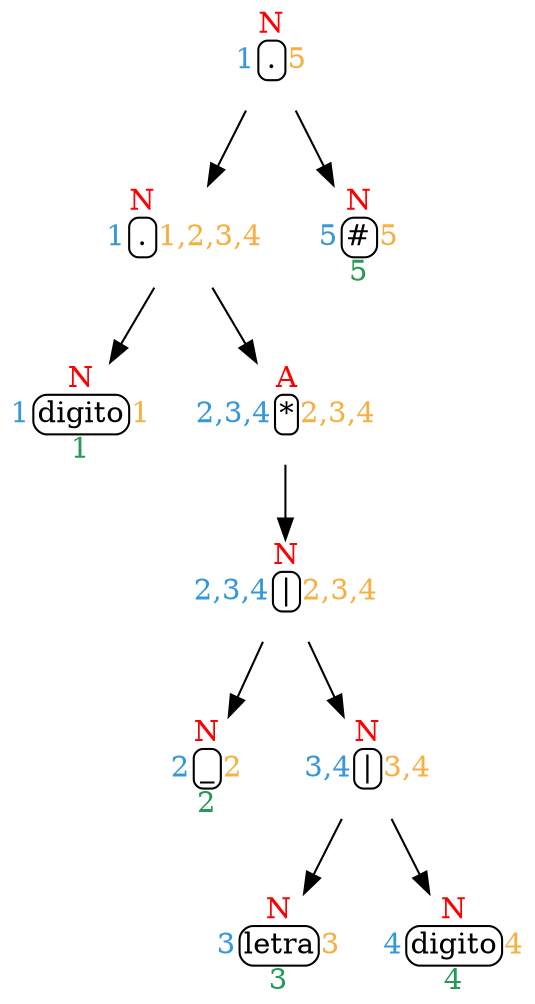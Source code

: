 digraph afd {
rankdir=TD;
"1000"[shape=none, margin=0, label=<<TABLE BORDER="0" CELLBORDER="0" CELLSPACING="0" CELLPADDING="1" weight='bold'>
<TR><TD ROWSPAN="3"><FONT COLOR="#3498DB">1</FONT></TD>
<TD CELLPADDING="0"><FONT COLOR="red">N</FONT></TD>
<TD ROWSPAN="3"><FONT COLOR="#F5B041">5</FONT></TD></TR>
<TR><TD style="rounded" BORDER="1">.</TD></TR>
<TR><TD CELLPADDING="0"><FONT COLOR="#239B56"> </FONT></TD></TR>
</TABLE>>];
"8"[shape=none, margin=0, label=<<TABLE BORDER="0" CELLBORDER="0" CELLSPACING="0" CELLPADDING="1">
<TR><TD ROWSPAN="3"><FONT COLOR="#3498DB">1</FONT></TD>
<TD CELLPADDING="0"><FONT COLOR="red">N</FONT></TD>
<TD ROWSPAN="3"><FONT COLOR="#F5B041">1,2,3,4</FONT></TD></TR>
<TR><TD style="rounded" BORDER="1">.</TD></TR>
<TR><TD CELLPADDING="0"><FONT COLOR="#239B56"> </FONT></TD></TR>
</TABLE>>];
"1000"->"8"
"#"[shape=none, margin=0, label=<<TABLE BORDER="0" CELLBORDER="0" CELLSPACING="0" CELLPADDING="1">
<TR><TD ROWSPAN="3"><FONT COLOR="#3498DB">5</FONT></TD>
<TD CELLPADDING="0"><FONT COLOR="red">N</FONT></TD>
<TD ROWSPAN="3"><FONT COLOR="#F5B041">5</FONT></TD></TR>
<TR><TD style="rounded" BORDER="1">#</TD></TR>
<TR><TD CELLPADDING="0"><FONT COLOR="#239B56">5</FONT></TD></TR>
</TABLE>>];
"1000"->"#"
"8"[shape=none, margin=0, label=<<TABLE BORDER="0" CELLBORDER="0" CELLSPACING="0" CELLPADDING="1" weight='bold'>
<TR><TD ROWSPAN="3"><FONT COLOR="#3498DB">1</FONT></TD>
<TD CELLPADDING="0"><FONT COLOR="red">N</FONT></TD>
<TD ROWSPAN="3"><FONT COLOR="#F5B041">1,2,3,4</FONT></TD></TR>
<TR><TD style="rounded" BORDER="1">.</TD></TR>
<TR><TD CELLPADDING="0"><FONT COLOR="#239B56"> </FONT></TD></TR>
</TABLE>>];
"1"[shape=none, margin=0, label=<<TABLE BORDER="0" CELLBORDER="0" CELLSPACING="0" CELLPADDING="1">
<TR><TD ROWSPAN="3"><FONT COLOR="#3498DB">1</FONT></TD>
<TD CELLPADDING="0"><FONT COLOR="red">N</FONT></TD>
<TD ROWSPAN="3"><FONT COLOR="#F5B041">1</FONT></TD></TR>
<TR><TD style="rounded" BORDER="1">digito</TD></TR>
<TR><TD CELLPADDING="0"><FONT COLOR="#239B56">1</FONT></TD></TR>
</TABLE>>];
"8"->"1"
"7"[shape=none, margin=0, label=<<TABLE BORDER="0" CELLBORDER="0" CELLSPACING="0" CELLPADDING="1">
<TR><TD ROWSPAN="3"><FONT COLOR="#3498DB">2,3,4</FONT></TD>
<TD CELLPADDING="0"><FONT COLOR="red">A</FONT></TD>
<TD ROWSPAN="3"><FONT COLOR="#F5B041">2,3,4</FONT></TD></TR>
<TR><TD style="rounded" BORDER="1">*</TD></TR>
<TR><TD CELLPADDING="0"><FONT COLOR="#239B56"></FONT></TD></TR>
</TABLE>>];
"8"->"7"
"1"[shape=none, margin=0, label=<<TABLE BORDER="0" CELLBORDER="0" CELLSPACING="0" CELLPADDING="1" weight='bold'>
<TR><TD ROWSPAN="3"><FONT COLOR="#3498DB">1</FONT></TD>
<TD CELLPADDING="0"><FONT COLOR="red">N</FONT></TD>
<TD ROWSPAN="3"><FONT COLOR="#F5B041">1</FONT></TD></TR>
<TR><TD style="rounded" BORDER="1">digito</TD></TR>
<TR><TD CELLPADDING="0"><FONT COLOR="#239B56">1</FONT></TD></TR>
</TABLE>>];
"7"[shape=none, margin=0, label=<<TABLE BORDER="0" CELLBORDER="0" CELLSPACING="0" CELLPADDING="1" weight='bold'>
<TR><TD ROWSPAN="3"><FONT COLOR="#3498DB">2,3,4</FONT></TD>
<TD CELLPADDING="0"><FONT COLOR="red">A</FONT></TD>
<TD ROWSPAN="3"><FONT COLOR="#F5B041">2,3,4</FONT></TD></TR>
<TR><TD style="rounded" BORDER="1">*</TD></TR>
<TR><TD CELLPADDING="0"><FONT COLOR="#239B56"> </FONT></TD></TR>
</TABLE>>];
"6"[shape=none, margin=0, label=<<TABLE BORDER="0" CELLBORDER="0" CELLSPACING="0" CELLPADDING="1">
<TR><TD ROWSPAN="3"><FONT COLOR="#3498DB">2,3,4</FONT></TD>
<TD CELLPADDING="0"><FONT COLOR="red">N</FONT></TD>
<TD ROWSPAN="3"><FONT COLOR="#F5B041">2,3,4</FONT></TD></TR>
<TR><TD style="rounded" BORDER="1">|</TD></TR>
<TR><TD CELLPADDING="0"><FONT COLOR="#239B56"></FONT></TD></TR>
</TABLE>>];
"7"->"6"
"6"[shape=none, margin=0, label=<<TABLE BORDER="0" CELLBORDER="0" CELLSPACING="0" CELLPADDING="1" weight='bold'>
<TR><TD ROWSPAN="3"><FONT COLOR="#3498DB">2,3,4</FONT></TD>
<TD CELLPADDING="0"><FONT COLOR="red">N</FONT></TD>
<TD ROWSPAN="3"><FONT COLOR="#F5B041">2,3,4</FONT></TD></TR>
<TR><TD style="rounded" BORDER="1">|</TD></TR>
<TR><TD CELLPADDING="0"><FONT COLOR="#239B56"> </FONT></TD></TR>
</TABLE>>];
"2"[shape=none, margin=0, label=<<TABLE BORDER="0" CELLBORDER="0" CELLSPACING="0" CELLPADDING="1">
<TR><TD ROWSPAN="3"><FONT COLOR="#3498DB">2</FONT></TD>
<TD CELLPADDING="0"><FONT COLOR="red">N</FONT></TD>
<TD ROWSPAN="3"><FONT COLOR="#F5B041">2</FONT></TD></TR>
<TR><TD style="rounded" BORDER="1">_</TD></TR>
<TR><TD CELLPADDING="0"><FONT COLOR="#239B56">2</FONT></TD></TR>
</TABLE>>];
"6"->"2"
"5"[shape=none, margin=0, label=<<TABLE BORDER="0" CELLBORDER="0" CELLSPACING="0" CELLPADDING="1">
<TR><TD ROWSPAN="3"><FONT COLOR="#3498DB">3,4</FONT></TD>
<TD CELLPADDING="0"><FONT COLOR="red">N</FONT></TD>
<TD ROWSPAN="3"><FONT COLOR="#F5B041">3,4</FONT></TD></TR>
<TR><TD style="rounded" BORDER="1">|</TD></TR>
<TR><TD CELLPADDING="0"><FONT COLOR="#239B56"></FONT></TD></TR>
</TABLE>>];
"6"->"5"
"2"[shape=none, margin=0, label=<<TABLE BORDER="0" CELLBORDER="0" CELLSPACING="0" CELLPADDING="1" weight='bold'>
<TR><TD ROWSPAN="3"><FONT COLOR="#3498DB">2</FONT></TD>
<TD CELLPADDING="0"><FONT COLOR="red">N</FONT></TD>
<TD ROWSPAN="3"><FONT COLOR="#F5B041">2</FONT></TD></TR>
<TR><TD style="rounded" BORDER="1">_</TD></TR>
<TR><TD CELLPADDING="0"><FONT COLOR="#239B56">2</FONT></TD></TR>
</TABLE>>];
"5"[shape=none, margin=0, label=<<TABLE BORDER="0" CELLBORDER="0" CELLSPACING="0" CELLPADDING="1" weight='bold'>
<TR><TD ROWSPAN="3"><FONT COLOR="#3498DB">3,4</FONT></TD>
<TD CELLPADDING="0"><FONT COLOR="red">N</FONT></TD>
<TD ROWSPAN="3"><FONT COLOR="#F5B041">3,4</FONT></TD></TR>
<TR><TD style="rounded" BORDER="1">|</TD></TR>
<TR><TD CELLPADDING="0"><FONT COLOR="#239B56"> </FONT></TD></TR>
</TABLE>>];
"3"[shape=none, margin=0, label=<<TABLE BORDER="0" CELLBORDER="0" CELLSPACING="0" CELLPADDING="1">
<TR><TD ROWSPAN="3"><FONT COLOR="#3498DB">3</FONT></TD>
<TD CELLPADDING="0"><FONT COLOR="red">N</FONT></TD>
<TD ROWSPAN="3"><FONT COLOR="#F5B041">3</FONT></TD></TR>
<TR><TD style="rounded" BORDER="1">letra</TD></TR>
<TR><TD CELLPADDING="0"><FONT COLOR="#239B56">3</FONT></TD></TR>
</TABLE>>];
"5"->"3"
"4"[shape=none, margin=0, label=<<TABLE BORDER="0" CELLBORDER="0" CELLSPACING="0" CELLPADDING="1">
<TR><TD ROWSPAN="3"><FONT COLOR="#3498DB">4</FONT></TD>
<TD CELLPADDING="0"><FONT COLOR="red">N</FONT></TD>
<TD ROWSPAN="3"><FONT COLOR="#F5B041">4</FONT></TD></TR>
<TR><TD style="rounded" BORDER="1">digito</TD></TR>
<TR><TD CELLPADDING="0"><FONT COLOR="#239B56">4</FONT></TD></TR>
</TABLE>>];
"5"->"4"
"3"[shape=none, margin=0, label=<<TABLE BORDER="0" CELLBORDER="0" CELLSPACING="0" CELLPADDING="1" weight='bold'>
<TR><TD ROWSPAN="3"><FONT COLOR="#3498DB">3</FONT></TD>
<TD CELLPADDING="0"><FONT COLOR="red">N</FONT></TD>
<TD ROWSPAN="3"><FONT COLOR="#F5B041">3</FONT></TD></TR>
<TR><TD style="rounded" BORDER="1">letra</TD></TR>
<TR><TD CELLPADDING="0"><FONT COLOR="#239B56">3</FONT></TD></TR>
</TABLE>>];
"4"[shape=none, margin=0, label=<<TABLE BORDER="0" CELLBORDER="0" CELLSPACING="0" CELLPADDING="1" weight='bold'>
<TR><TD ROWSPAN="3"><FONT COLOR="#3498DB">4</FONT></TD>
<TD CELLPADDING="0"><FONT COLOR="red">N</FONT></TD>
<TD ROWSPAN="3"><FONT COLOR="#F5B041">4</FONT></TD></TR>
<TR><TD style="rounded" BORDER="1">digito</TD></TR>
<TR><TD CELLPADDING="0"><FONT COLOR="#239B56">4</FONT></TD></TR>
</TABLE>>];
"#"[shape=none, margin=0, label=<<TABLE BORDER="0" CELLBORDER="0" CELLSPACING="0" CELLPADDING="1" weight='bold'>
<TR><TD ROWSPAN="3"><FONT COLOR="#3498DB">5</FONT></TD>
<TD CELLPADDING="0"><FONT COLOR="red">N</FONT></TD>
<TD ROWSPAN="3"><FONT COLOR="#F5B041">5</FONT></TD></TR>
<TR><TD style="rounded" BORDER="1">#</TD></TR>
<TR><TD CELLPADDING="0"><FONT COLOR="#239B56">5</FONT></TD></TR>
</TABLE>>];
}